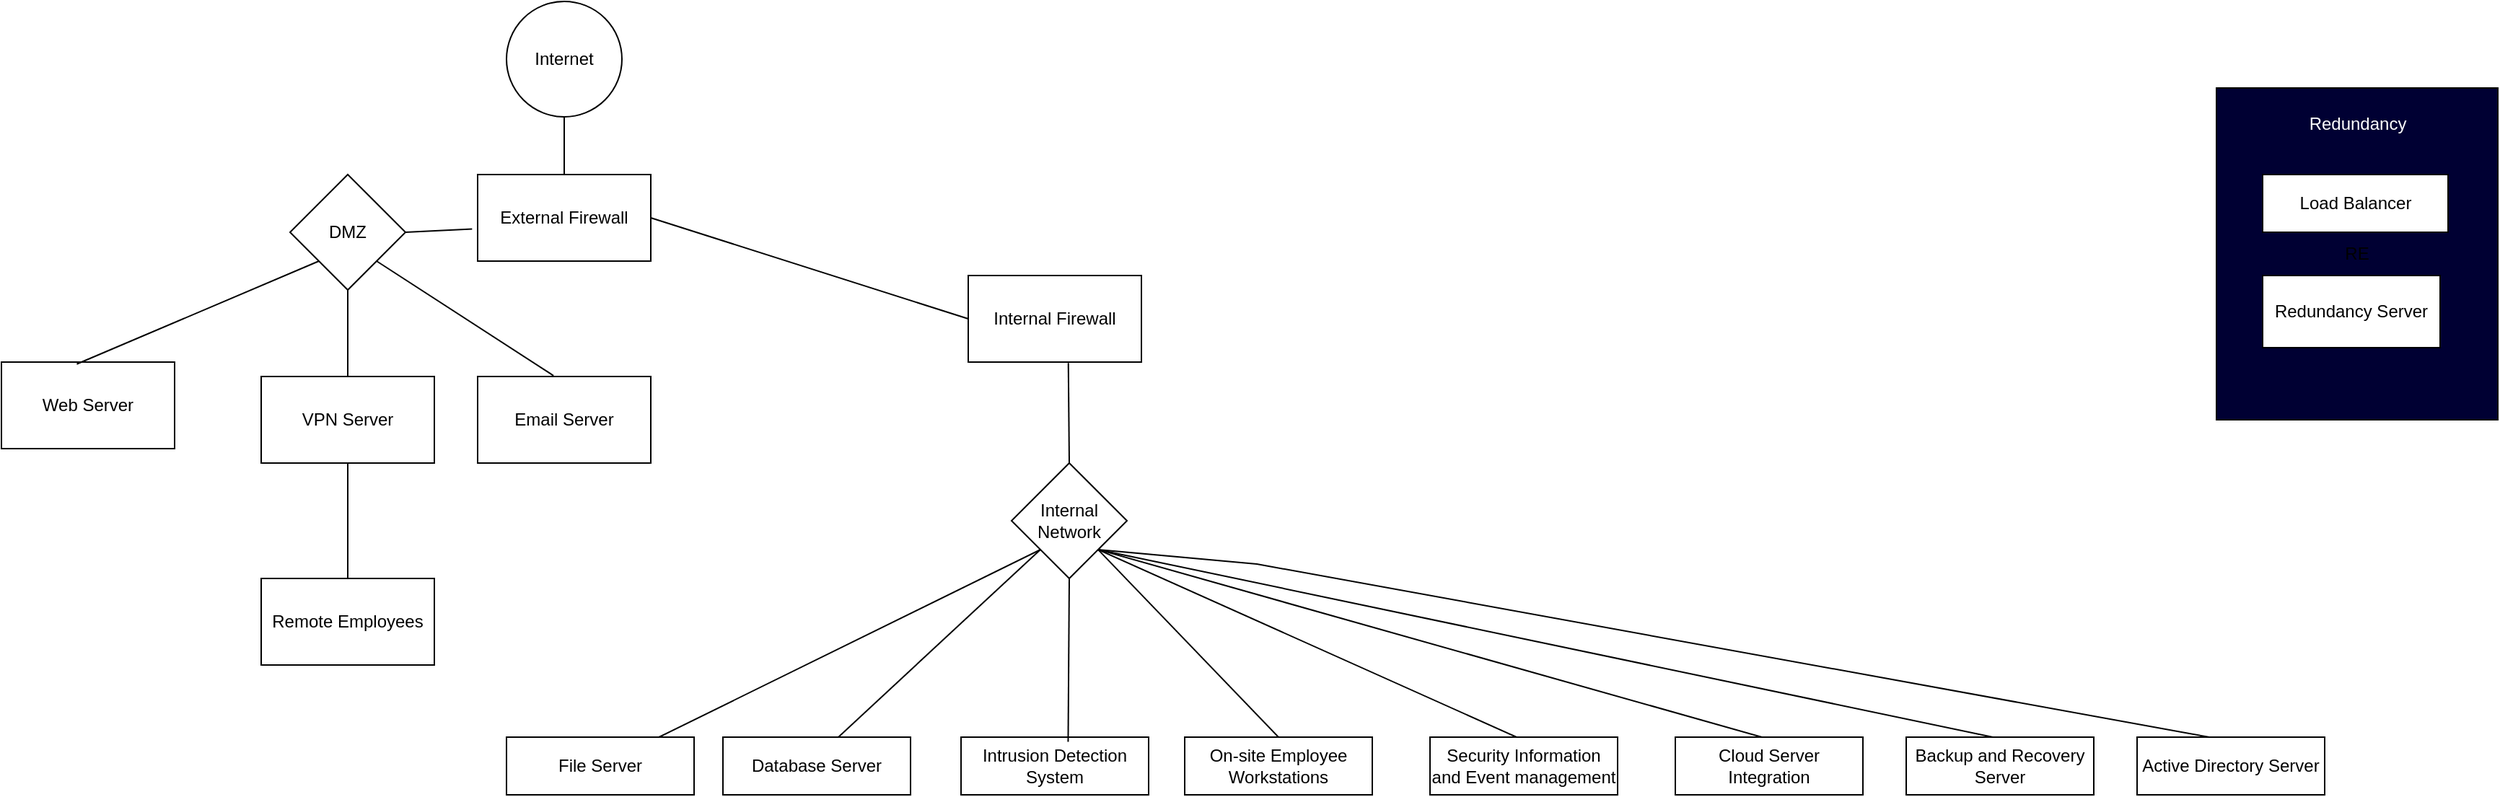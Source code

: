 <mxfile version="24.6.5" type="github">
  <diagram name="Page-1" id="nEJynfHzwQxNRtROD9bO">
    <mxGraphModel dx="1964" dy="577" grid="1" gridSize="10" guides="1" tooltips="1" connect="1" arrows="1" fold="1" page="1" pageScale="1" pageWidth="850" pageHeight="1100" math="0" shadow="0">
      <root>
        <mxCell id="0" />
        <mxCell id="1" parent="0" />
        <mxCell id="Nfll1KVH6Eb-tZ5KETNx-1" value="Internet" style="ellipse;whiteSpace=wrap;html=1;aspect=fixed;" vertex="1" parent="1">
          <mxGeometry x="210" y="80" width="80" height="80" as="geometry" />
        </mxCell>
        <mxCell id="Nfll1KVH6Eb-tZ5KETNx-2" value="External Firewall" style="rounded=0;whiteSpace=wrap;html=1;" vertex="1" parent="1">
          <mxGeometry x="190" y="200" width="120" height="60" as="geometry" />
        </mxCell>
        <mxCell id="Nfll1KVH6Eb-tZ5KETNx-3" value="Web Server" style="rounded=0;whiteSpace=wrap;html=1;" vertex="1" parent="1">
          <mxGeometry x="-140" y="330" width="120" height="60" as="geometry" />
        </mxCell>
        <mxCell id="Nfll1KVH6Eb-tZ5KETNx-4" value="DMZ" style="rhombus;whiteSpace=wrap;html=1;" vertex="1" parent="1">
          <mxGeometry x="60" y="200" width="80" height="80" as="geometry" />
        </mxCell>
        <mxCell id="Nfll1KVH6Eb-tZ5KETNx-5" value="VPN Server" style="rounded=0;whiteSpace=wrap;html=1;" vertex="1" parent="1">
          <mxGeometry x="40" y="340" width="120" height="60" as="geometry" />
        </mxCell>
        <mxCell id="Nfll1KVH6Eb-tZ5KETNx-10" value="" style="endArrow=none;html=1;rounded=0;" edge="1" parent="1" source="Nfll1KVH6Eb-tZ5KETNx-2">
          <mxGeometry width="50" height="50" relative="1" as="geometry">
            <mxPoint x="200" y="210" as="sourcePoint" />
            <mxPoint x="250" y="160" as="targetPoint" />
          </mxGeometry>
        </mxCell>
        <mxCell id="Nfll1KVH6Eb-tZ5KETNx-12" value="" style="endArrow=none;html=1;rounded=0;entryX=-0.032;entryY=0.63;entryDx=0;entryDy=0;entryPerimeter=0;exitX=1;exitY=0.5;exitDx=0;exitDy=0;" edge="1" parent="1" source="Nfll1KVH6Eb-tZ5KETNx-4" target="Nfll1KVH6Eb-tZ5KETNx-2">
          <mxGeometry width="50" height="50" relative="1" as="geometry">
            <mxPoint x="130" y="260" as="sourcePoint" />
            <mxPoint x="180" y="210" as="targetPoint" />
          </mxGeometry>
        </mxCell>
        <mxCell id="Nfll1KVH6Eb-tZ5KETNx-13" value="Email Server" style="rounded=0;whiteSpace=wrap;html=1;" vertex="1" parent="1">
          <mxGeometry x="190" y="340" width="120" height="60" as="geometry" />
        </mxCell>
        <mxCell id="Nfll1KVH6Eb-tZ5KETNx-14" value="" style="endArrow=none;html=1;rounded=0;entryX=0.5;entryY=1;entryDx=0;entryDy=0;exitX=0.5;exitY=0;exitDx=0;exitDy=0;" edge="1" parent="1" source="Nfll1KVH6Eb-tZ5KETNx-5" target="Nfll1KVH6Eb-tZ5KETNx-4">
          <mxGeometry width="50" height="50" relative="1" as="geometry">
            <mxPoint x="120" y="360" as="sourcePoint" />
            <mxPoint x="170" y="310" as="targetPoint" />
          </mxGeometry>
        </mxCell>
        <mxCell id="Nfll1KVH6Eb-tZ5KETNx-15" value="" style="endArrow=none;html=1;rounded=0;exitX=0.438;exitY=-0.01;exitDx=0;exitDy=0;exitPerimeter=0;" edge="1" parent="1" source="Nfll1KVH6Eb-tZ5KETNx-13">
          <mxGeometry width="50" height="50" relative="1" as="geometry">
            <mxPoint x="70" y="310" as="sourcePoint" />
            <mxPoint x="120" y="260" as="targetPoint" />
          </mxGeometry>
        </mxCell>
        <mxCell id="Nfll1KVH6Eb-tZ5KETNx-16" value="" style="endArrow=none;html=1;rounded=0;exitX=0.435;exitY=0.023;exitDx=0;exitDy=0;exitPerimeter=0;" edge="1" parent="1" source="Nfll1KVH6Eb-tZ5KETNx-3">
          <mxGeometry width="50" height="50" relative="1" as="geometry">
            <mxPoint x="30" y="310" as="sourcePoint" />
            <mxPoint x="80" y="260" as="targetPoint" />
          </mxGeometry>
        </mxCell>
        <mxCell id="Nfll1KVH6Eb-tZ5KETNx-17" value="Remote Employees" style="rounded=0;whiteSpace=wrap;html=1;" vertex="1" parent="1">
          <mxGeometry x="40" y="480" width="120" height="60" as="geometry" />
        </mxCell>
        <mxCell id="Nfll1KVH6Eb-tZ5KETNx-18" value="" style="endArrow=none;html=1;rounded=0;exitX=0.5;exitY=0;exitDx=0;exitDy=0;entryX=0.5;entryY=1;entryDx=0;entryDy=0;" edge="1" parent="1" source="Nfll1KVH6Eb-tZ5KETNx-17" target="Nfll1KVH6Eb-tZ5KETNx-5">
          <mxGeometry width="50" height="50" relative="1" as="geometry">
            <mxPoint x="40" y="360" as="sourcePoint" />
            <mxPoint x="100" y="410" as="targetPoint" />
          </mxGeometry>
        </mxCell>
        <mxCell id="Nfll1KVH6Eb-tZ5KETNx-19" value="Internal Firewall" style="rounded=0;whiteSpace=wrap;html=1;" vertex="1" parent="1">
          <mxGeometry x="530" y="270" width="120" height="60" as="geometry" />
        </mxCell>
        <mxCell id="Nfll1KVH6Eb-tZ5KETNx-20" value="" style="endArrow=none;html=1;rounded=0;entryX=0;entryY=0.5;entryDx=0;entryDy=0;" edge="1" parent="1" target="Nfll1KVH6Eb-tZ5KETNx-19">
          <mxGeometry width="50" height="50" relative="1" as="geometry">
            <mxPoint x="310" y="230" as="sourcePoint" />
            <mxPoint x="360" y="180" as="targetPoint" />
          </mxGeometry>
        </mxCell>
        <mxCell id="Nfll1KVH6Eb-tZ5KETNx-21" value="Internal Network" style="rhombus;whiteSpace=wrap;html=1;" vertex="1" parent="1">
          <mxGeometry x="560" y="400" width="80" height="80" as="geometry" />
        </mxCell>
        <mxCell id="Nfll1KVH6Eb-tZ5KETNx-22" value="" style="endArrow=none;html=1;rounded=0;exitX=0.5;exitY=0;exitDx=0;exitDy=0;entryX=0.578;entryY=1.01;entryDx=0;entryDy=0;entryPerimeter=0;" edge="1" parent="1" source="Nfll1KVH6Eb-tZ5KETNx-21" target="Nfll1KVH6Eb-tZ5KETNx-19">
          <mxGeometry width="50" height="50" relative="1" as="geometry">
            <mxPoint x="630" y="360" as="sourcePoint" />
            <mxPoint x="680" y="310" as="targetPoint" />
          </mxGeometry>
        </mxCell>
        <mxCell id="Nfll1KVH6Eb-tZ5KETNx-30" value="Cloud Server Integration" style="rounded=0;whiteSpace=wrap;html=1;" vertex="1" parent="1">
          <mxGeometry x="1020" y="590" width="130" height="40" as="geometry" />
        </mxCell>
        <mxCell id="Nfll1KVH6Eb-tZ5KETNx-33" value="RE" style="rounded=0;whiteSpace=wrap;html=1;fillColor=#000033;" vertex="1" parent="1">
          <mxGeometry x="1395" y="140" width="195" height="230" as="geometry" />
        </mxCell>
        <mxCell id="Nfll1KVH6Eb-tZ5KETNx-34" value="Load Balancer" style="rounded=0;whiteSpace=wrap;html=1;" vertex="1" parent="1">
          <mxGeometry x="1427" y="200" width="128.5" height="40" as="geometry" />
        </mxCell>
        <mxCell id="Nfll1KVH6Eb-tZ5KETNx-35" value="Redundancy Server" style="rounded=0;whiteSpace=wrap;html=1;" vertex="1" parent="1">
          <mxGeometry x="1427" y="270" width="123" height="50" as="geometry" />
        </mxCell>
        <mxCell id="Nfll1KVH6Eb-tZ5KETNx-36" value="&lt;font color=&quot;#ffffff&quot;&gt;Redundancy&lt;/font&gt;" style="text;strokeColor=none;align=center;fillColor=none;html=1;verticalAlign=middle;whiteSpace=wrap;rounded=0;" vertex="1" parent="1">
          <mxGeometry x="1462.5" y="150" width="60" height="30" as="geometry" />
        </mxCell>
        <mxCell id="Nfll1KVH6Eb-tZ5KETNx-37" value="Active Directory Server" style="rounded=0;whiteSpace=wrap;html=1;" vertex="1" parent="1">
          <mxGeometry x="1340" y="590" width="130" height="40" as="geometry" />
        </mxCell>
        <mxCell id="Nfll1KVH6Eb-tZ5KETNx-38" value="Backup and Recovery Server" style="rounded=0;whiteSpace=wrap;html=1;" vertex="1" parent="1">
          <mxGeometry x="1180" y="590" width="130" height="40" as="geometry" />
        </mxCell>
        <mxCell id="Nfll1KVH6Eb-tZ5KETNx-39" value="On-site Employee Workstations" style="rounded=0;whiteSpace=wrap;html=1;" vertex="1" parent="1">
          <mxGeometry x="680" y="590" width="130" height="40" as="geometry" />
        </mxCell>
        <mxCell id="Nfll1KVH6Eb-tZ5KETNx-40" value="Security Information and Event management" style="rounded=0;whiteSpace=wrap;html=1;" vertex="1" parent="1">
          <mxGeometry x="850" y="590" width="130" height="40" as="geometry" />
        </mxCell>
        <mxCell id="Nfll1KVH6Eb-tZ5KETNx-41" value="Intrusion Detection System" style="rounded=0;whiteSpace=wrap;html=1;" vertex="1" parent="1">
          <mxGeometry x="525" y="590" width="130" height="40" as="geometry" />
        </mxCell>
        <mxCell id="Nfll1KVH6Eb-tZ5KETNx-42" value="Database Server" style="rounded=0;whiteSpace=wrap;html=1;" vertex="1" parent="1">
          <mxGeometry x="360" y="590" width="130" height="40" as="geometry" />
        </mxCell>
        <mxCell id="Nfll1KVH6Eb-tZ5KETNx-43" value="File Server" style="rounded=0;whiteSpace=wrap;html=1;" vertex="1" parent="1">
          <mxGeometry x="210" y="590" width="130" height="40" as="geometry" />
        </mxCell>
        <mxCell id="Nfll1KVH6Eb-tZ5KETNx-46" value="" style="endArrow=none;html=1;rounded=0;" edge="1" parent="1" source="Nfll1KVH6Eb-tZ5KETNx-43">
          <mxGeometry width="50" height="50" relative="1" as="geometry">
            <mxPoint x="275" y="569.289" as="sourcePoint" />
            <mxPoint x="580" y="460" as="targetPoint" />
          </mxGeometry>
        </mxCell>
        <mxCell id="Nfll1KVH6Eb-tZ5KETNx-47" value="" style="endArrow=none;html=1;rounded=0;" edge="1" parent="1">
          <mxGeometry width="50" height="50" relative="1" as="geometry">
            <mxPoint x="440" y="590" as="sourcePoint" />
            <mxPoint x="580" y="460" as="targetPoint" />
          </mxGeometry>
        </mxCell>
        <mxCell id="Nfll1KVH6Eb-tZ5KETNx-49" value="" style="endArrow=none;html=1;rounded=0;exitX=0.571;exitY=0.08;exitDx=0;exitDy=0;exitPerimeter=0;" edge="1" parent="1" source="Nfll1KVH6Eb-tZ5KETNx-41">
          <mxGeometry width="50" height="50" relative="1" as="geometry">
            <mxPoint x="550" y="530" as="sourcePoint" />
            <mxPoint x="600" y="480" as="targetPoint" />
          </mxGeometry>
        </mxCell>
        <mxCell id="Nfll1KVH6Eb-tZ5KETNx-50" value="" style="endArrow=none;html=1;rounded=0;exitX=0.5;exitY=0;exitDx=0;exitDy=0;" edge="1" parent="1" source="Nfll1KVH6Eb-tZ5KETNx-39">
          <mxGeometry width="50" height="50" relative="1" as="geometry">
            <mxPoint x="570" y="510" as="sourcePoint" />
            <mxPoint x="620" y="460" as="targetPoint" />
          </mxGeometry>
        </mxCell>
        <mxCell id="Nfll1KVH6Eb-tZ5KETNx-51" value="" style="endArrow=none;html=1;rounded=0;entryX=1;entryY=1;entryDx=0;entryDy=0;" edge="1" parent="1" target="Nfll1KVH6Eb-tZ5KETNx-21">
          <mxGeometry width="50" height="50" relative="1" as="geometry">
            <mxPoint x="910" y="590" as="sourcePoint" />
            <mxPoint x="960" y="540" as="targetPoint" />
          </mxGeometry>
        </mxCell>
        <mxCell id="Nfll1KVH6Eb-tZ5KETNx-52" value="" style="endArrow=none;html=1;rounded=0;entryX=1;entryY=1;entryDx=0;entryDy=0;" edge="1" parent="1" target="Nfll1KVH6Eb-tZ5KETNx-21">
          <mxGeometry width="50" height="50" relative="1" as="geometry">
            <mxPoint x="1080" y="590" as="sourcePoint" />
            <mxPoint x="1130" y="540" as="targetPoint" />
          </mxGeometry>
        </mxCell>
        <mxCell id="Nfll1KVH6Eb-tZ5KETNx-53" value="" style="endArrow=none;html=1;rounded=0;" edge="1" parent="1">
          <mxGeometry width="50" height="50" relative="1" as="geometry">
            <mxPoint x="1240" y="590" as="sourcePoint" />
            <mxPoint x="620" y="460" as="targetPoint" />
          </mxGeometry>
        </mxCell>
        <mxCell id="Nfll1KVH6Eb-tZ5KETNx-54" value="" style="endArrow=none;html=1;rounded=0;" edge="1" parent="1">
          <mxGeometry width="50" height="50" relative="1" as="geometry">
            <mxPoint x="1390" y="590" as="sourcePoint" />
            <mxPoint x="620" y="460" as="targetPoint" />
            <Array as="points">
              <mxPoint x="730" y="470" />
            </Array>
          </mxGeometry>
        </mxCell>
      </root>
    </mxGraphModel>
  </diagram>
</mxfile>
